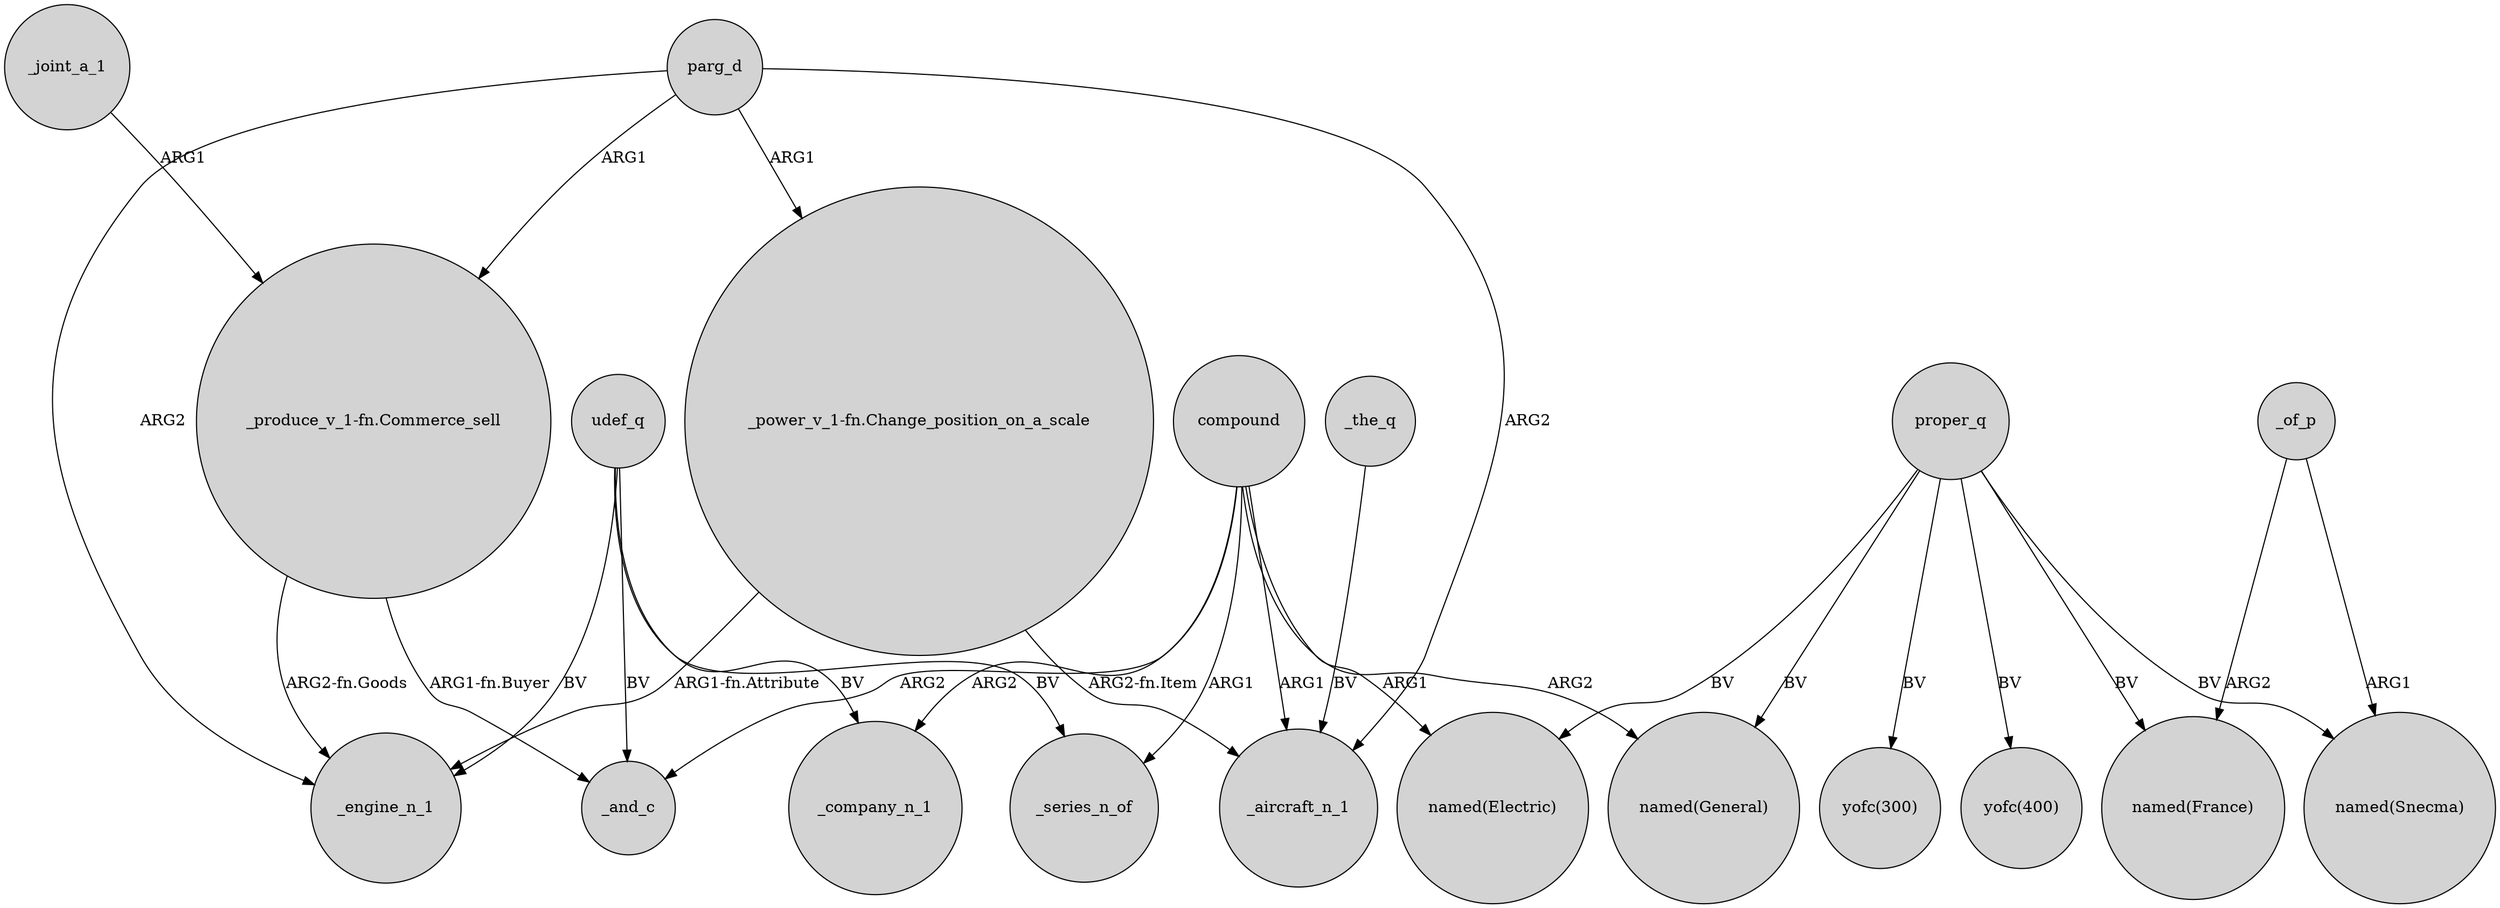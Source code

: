digraph {
	node [shape=circle style=filled]
	compound -> _aircraft_n_1 [label=ARG1]
	compound -> _company_n_1 [label=ARG2]
	udef_q -> _company_n_1 [label=BV]
	_of_p -> "named(Snecma)" [label=ARG1]
	"_produce_v_1-fn.Commerce_sell" -> _and_c [label="ARG1-fn.Buyer"]
	proper_q -> "named(France)" [label=BV]
	compound -> "named(Electric)" [label=ARG1]
	parg_d -> _engine_n_1 [label=ARG2]
	udef_q -> _and_c [label=BV]
	compound -> _and_c [label=ARG2]
	udef_q -> _series_n_of [label=BV]
	parg_d -> _aircraft_n_1 [label=ARG2]
	compound -> _series_n_of [label=ARG1]
	proper_q -> "named(Snecma)" [label=BV]
	proper_q -> "yofc(300)" [label=BV]
	proper_q -> "named(Electric)" [label=BV]
	_of_p -> "named(France)" [label=ARG2]
	proper_q -> "named(General)" [label=BV]
	"_power_v_1-fn.Change_position_on_a_scale" -> _aircraft_n_1 [label="ARG2-fn.Item"]
	parg_d -> "_produce_v_1-fn.Commerce_sell" [label=ARG1]
	_joint_a_1 -> "_produce_v_1-fn.Commerce_sell" [label=ARG1]
	proper_q -> "yofc(400)" [label=BV]
	_the_q -> _aircraft_n_1 [label=BV]
	"_power_v_1-fn.Change_position_on_a_scale" -> _engine_n_1 [label="ARG1-fn.Attribute"]
	parg_d -> "_power_v_1-fn.Change_position_on_a_scale" [label=ARG1]
	udef_q -> _engine_n_1 [label=BV]
	"_produce_v_1-fn.Commerce_sell" -> _engine_n_1 [label="ARG2-fn.Goods"]
	compound -> "named(General)" [label=ARG2]
}
